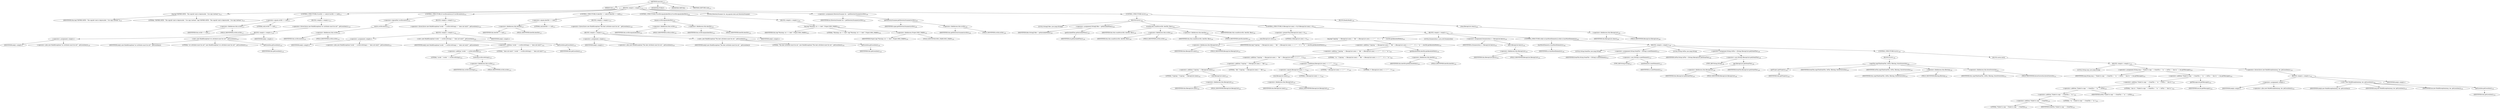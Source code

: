 digraph "execute" {  
"100" [label = <(METHOD,execute)<SUB>114</SUB>> ]
"6" [label = <(PARAM,this)<SUB>114</SUB>> ]
"101" [label = <(BLOCK,&lt;empty&gt;,&lt;empty&gt;)<SUB>114</SUB>> ]
"102" [label = <(log,log(&quot;DEPRECATED - The copydir task is deprecated.  Use copy instead.&quot;))<SUB>115</SUB>> ]
"5" [label = <(IDENTIFIER,this,log(&quot;DEPRECATED - The copydir task is deprecated.  Use copy instead.&quot;))<SUB>115</SUB>> ]
"103" [label = <(LITERAL,&quot;DEPRECATED - The copydir task is deprecated.  Use copy instead.&quot;,log(&quot;DEPRECATED - The copydir task is deprecated.  Use copy instead.&quot;))<SUB>115</SUB>> ]
"104" [label = <(CONTROL_STRUCTURE,if (srcDir == null),if (srcDir == null))<SUB>117</SUB>> ]
"105" [label = <(&lt;operator&gt;.equals,srcDir == null)<SUB>117</SUB>> ]
"106" [label = <(&lt;operator&gt;.fieldAccess,this.srcDir)<SUB>117</SUB>> ]
"107" [label = <(IDENTIFIER,this,srcDir == null)<SUB>117</SUB>> ]
"108" [label = <(FIELD_IDENTIFIER,srcDir,srcDir)<SUB>117</SUB>> ]
"109" [label = <(LITERAL,null,srcDir == null)<SUB>117</SUB>> ]
"110" [label = <(BLOCK,&lt;empty&gt;,&lt;empty&gt;)<SUB>117</SUB>> ]
"111" [label = <(&lt;operator&gt;.throw,throw new BuildException(&quot;src attribute must be set!&quot;, getLocation());)<SUB>118</SUB>> ]
"112" [label = <(BLOCK,&lt;empty&gt;,&lt;empty&gt;)<SUB>118</SUB>> ]
"113" [label = <(&lt;operator&gt;.assignment,&lt;empty&gt;)> ]
"114" [label = <(IDENTIFIER,$obj1,&lt;empty&gt;)> ]
"115" [label = <(&lt;operator&gt;.alloc,new BuildException(&quot;src attribute must be set!&quot;, getLocation()))<SUB>118</SUB>> ]
"116" [label = <(&lt;init&gt;,new BuildException(&quot;src attribute must be set!&quot;, getLocation()))<SUB>118</SUB>> ]
"117" [label = <(IDENTIFIER,$obj1,new BuildException(&quot;src attribute must be set!&quot;, getLocation()))> ]
"118" [label = <(LITERAL,&quot;src attribute must be set!&quot;,new BuildException(&quot;src attribute must be set!&quot;, getLocation()))<SUB>118</SUB>> ]
"119" [label = <(getLocation,getLocation())<SUB>119</SUB>> ]
"7" [label = <(IDENTIFIER,this,getLocation())<SUB>119</SUB>> ]
"120" [label = <(IDENTIFIER,$obj1,&lt;empty&gt;)> ]
"121" [label = <(CONTROL_STRUCTURE,if (!srcDir.exists()),if (!srcDir.exists()))<SUB>122</SUB>> ]
"122" [label = <(&lt;operator&gt;.logicalNot,!srcDir.exists())<SUB>122</SUB>> ]
"123" [label = <(exists,srcDir.exists())<SUB>122</SUB>> ]
"124" [label = <(&lt;operator&gt;.fieldAccess,this.srcDir)<SUB>122</SUB>> ]
"125" [label = <(IDENTIFIER,this,srcDir.exists())<SUB>122</SUB>> ]
"126" [label = <(FIELD_IDENTIFIER,srcDir,srcDir)<SUB>122</SUB>> ]
"127" [label = <(BLOCK,&lt;empty&gt;,&lt;empty&gt;)<SUB>122</SUB>> ]
"128" [label = <(&lt;operator&gt;.throw,throw new BuildException(&quot;srcdir &quot; + srcDir.toString() + &quot; does not exist!&quot;, getLocation());)<SUB>123</SUB>> ]
"129" [label = <(BLOCK,&lt;empty&gt;,&lt;empty&gt;)<SUB>123</SUB>> ]
"130" [label = <(&lt;operator&gt;.assignment,&lt;empty&gt;)> ]
"131" [label = <(IDENTIFIER,$obj2,&lt;empty&gt;)> ]
"132" [label = <(&lt;operator&gt;.alloc,new BuildException(&quot;srcdir &quot; + srcDir.toString() + &quot; does not exist!&quot;, getLocation()))<SUB>123</SUB>> ]
"133" [label = <(&lt;init&gt;,new BuildException(&quot;srcdir &quot; + srcDir.toString() + &quot; does not exist!&quot;, getLocation()))<SUB>123</SUB>> ]
"134" [label = <(IDENTIFIER,$obj2,new BuildException(&quot;srcdir &quot; + srcDir.toString() + &quot; does not exist!&quot;, getLocation()))> ]
"135" [label = <(&lt;operator&gt;.addition,&quot;srcdir &quot; + srcDir.toString() + &quot; does not exist!&quot;)<SUB>123</SUB>> ]
"136" [label = <(&lt;operator&gt;.addition,&quot;srcdir &quot; + srcDir.toString())<SUB>123</SUB>> ]
"137" [label = <(LITERAL,&quot;srcdir &quot;,&quot;srcdir &quot; + srcDir.toString())<SUB>123</SUB>> ]
"138" [label = <(toString,srcDir.toString())<SUB>123</SUB>> ]
"139" [label = <(&lt;operator&gt;.fieldAccess,this.srcDir)<SUB>123</SUB>> ]
"140" [label = <(IDENTIFIER,this,srcDir.toString())<SUB>123</SUB>> ]
"141" [label = <(FIELD_IDENTIFIER,srcDir,srcDir)<SUB>123</SUB>> ]
"142" [label = <(LITERAL,&quot; does not exist!&quot;,&quot;srcdir &quot; + srcDir.toString() + &quot; does not exist!&quot;)<SUB>124</SUB>> ]
"143" [label = <(getLocation,getLocation())<SUB>124</SUB>> ]
"8" [label = <(IDENTIFIER,this,getLocation())<SUB>124</SUB>> ]
"144" [label = <(IDENTIFIER,$obj2,&lt;empty&gt;)> ]
"145" [label = <(CONTROL_STRUCTURE,if (destDir == null),if (destDir == null))<SUB>127</SUB>> ]
"146" [label = <(&lt;operator&gt;.equals,destDir == null)<SUB>127</SUB>> ]
"147" [label = <(&lt;operator&gt;.fieldAccess,this.destDir)<SUB>127</SUB>> ]
"148" [label = <(IDENTIFIER,this,destDir == null)<SUB>127</SUB>> ]
"149" [label = <(FIELD_IDENTIFIER,destDir,destDir)<SUB>127</SUB>> ]
"150" [label = <(LITERAL,null,destDir == null)<SUB>127</SUB>> ]
"151" [label = <(BLOCK,&lt;empty&gt;,&lt;empty&gt;)<SUB>127</SUB>> ]
"152" [label = <(&lt;operator&gt;.throw,throw new BuildException(&quot;The dest attribute must be set.&quot;, getLocation());)<SUB>128</SUB>> ]
"153" [label = <(BLOCK,&lt;empty&gt;,&lt;empty&gt;)<SUB>128</SUB>> ]
"154" [label = <(&lt;operator&gt;.assignment,&lt;empty&gt;)> ]
"155" [label = <(IDENTIFIER,$obj3,&lt;empty&gt;)> ]
"156" [label = <(&lt;operator&gt;.alloc,new BuildException(&quot;The dest attribute must be set.&quot;, getLocation()))<SUB>128</SUB>> ]
"157" [label = <(&lt;init&gt;,new BuildException(&quot;The dest attribute must be set.&quot;, getLocation()))<SUB>128</SUB>> ]
"158" [label = <(IDENTIFIER,$obj3,new BuildException(&quot;The dest attribute must be set.&quot;, getLocation()))> ]
"159" [label = <(LITERAL,&quot;The dest attribute must be set.&quot;,new BuildException(&quot;The dest attribute must be set.&quot;, getLocation()))<SUB>128</SUB>> ]
"160" [label = <(getLocation,getLocation())<SUB>129</SUB>> ]
"9" [label = <(IDENTIFIER,this,getLocation())<SUB>129</SUB>> ]
"161" [label = <(IDENTIFIER,$obj3,&lt;empty&gt;)> ]
"162" [label = <(CONTROL_STRUCTURE,if (srcDir.equals(destDir)),if (srcDir.equals(destDir)))<SUB>132</SUB>> ]
"163" [label = <(equals,srcDir.equals(destDir))<SUB>132</SUB>> ]
"164" [label = <(&lt;operator&gt;.fieldAccess,this.srcDir)<SUB>132</SUB>> ]
"165" [label = <(IDENTIFIER,this,srcDir.equals(destDir))<SUB>132</SUB>> ]
"166" [label = <(FIELD_IDENTIFIER,srcDir,srcDir)<SUB>132</SUB>> ]
"167" [label = <(&lt;operator&gt;.fieldAccess,this.destDir)<SUB>132</SUB>> ]
"168" [label = <(IDENTIFIER,this,srcDir.equals(destDir))<SUB>132</SUB>> ]
"169" [label = <(FIELD_IDENTIFIER,destDir,destDir)<SUB>132</SUB>> ]
"170" [label = <(BLOCK,&lt;empty&gt;,&lt;empty&gt;)<SUB>132</SUB>> ]
"171" [label = <(log,log(&quot;Warning: src == dest&quot;, Project.MSG_WARN))<SUB>133</SUB>> ]
"10" [label = <(IDENTIFIER,this,log(&quot;Warning: src == dest&quot;, Project.MSG_WARN))<SUB>133</SUB>> ]
"172" [label = <(LITERAL,&quot;Warning: src == dest&quot;,log(&quot;Warning: src == dest&quot;, Project.MSG_WARN))<SUB>133</SUB>> ]
"173" [label = <(&lt;operator&gt;.fieldAccess,Project.MSG_WARN)<SUB>133</SUB>> ]
"174" [label = <(IDENTIFIER,Project,log(&quot;Warning: src == dest&quot;, Project.MSG_WARN))<SUB>133</SUB>> ]
"175" [label = <(FIELD_IDENTIFIER,MSG_WARN,MSG_WARN)<SUB>133</SUB>> ]
"176" [label = <(LOCAL,DirectoryScanner ds: org.apache.tools.ant.DirectoryScanner)> ]
"177" [label = <(&lt;operator&gt;.assignment,DirectoryScanner ds = getDirectoryScanner(srcDir))<SUB>136</SUB>> ]
"178" [label = <(IDENTIFIER,ds,DirectoryScanner ds = getDirectoryScanner(srcDir))<SUB>136</SUB>> ]
"179" [label = <(getDirectoryScanner,getDirectoryScanner(srcDir))<SUB>136</SUB>> ]
"180" [label = <(IDENTIFIER,super,getDirectoryScanner(srcDir))<SUB>136</SUB>> ]
"181" [label = <(&lt;operator&gt;.fieldAccess,this.srcDir)<SUB>136</SUB>> ]
"182" [label = <(IDENTIFIER,this,getDirectoryScanner(srcDir))<SUB>136</SUB>> ]
"183" [label = <(FIELD_IDENTIFIER,srcDir,srcDir)<SUB>136</SUB>> ]
"184" [label = <(CONTROL_STRUCTURE,try,try)<SUB>138</SUB>> ]
"185" [label = <(BLOCK,try,try)<SUB>138</SUB>> ]
"186" [label = <(LOCAL,String[] files: java.lang.String[])> ]
"187" [label = <(&lt;operator&gt;.assignment,String[] files = getIncludedFiles())<SUB>139</SUB>> ]
"188" [label = <(IDENTIFIER,files,String[] files = getIncludedFiles())<SUB>139</SUB>> ]
"189" [label = <(getIncludedFiles,getIncludedFiles())<SUB>139</SUB>> ]
"190" [label = <(IDENTIFIER,ds,getIncludedFiles())<SUB>139</SUB>> ]
"191" [label = <(scanDir,this.scanDir(srcDir, destDir, files))<SUB>140</SUB>> ]
"11" [label = <(IDENTIFIER,this,this.scanDir(srcDir, destDir, files))<SUB>140</SUB>> ]
"192" [label = <(&lt;operator&gt;.fieldAccess,this.srcDir)<SUB>140</SUB>> ]
"193" [label = <(IDENTIFIER,this,this.scanDir(srcDir, destDir, files))<SUB>140</SUB>> ]
"194" [label = <(FIELD_IDENTIFIER,srcDir,srcDir)<SUB>140</SUB>> ]
"195" [label = <(&lt;operator&gt;.fieldAccess,this.destDir)<SUB>140</SUB>> ]
"196" [label = <(IDENTIFIER,this,this.scanDir(srcDir, destDir, files))<SUB>140</SUB>> ]
"197" [label = <(FIELD_IDENTIFIER,destDir,destDir)<SUB>140</SUB>> ]
"198" [label = <(IDENTIFIER,files,this.scanDir(srcDir, destDir, files))<SUB>140</SUB>> ]
"199" [label = <(CONTROL_STRUCTURE,if (filecopyList.size() &gt; 0),if (filecopyList.size() &gt; 0))<SUB>141</SUB>> ]
"200" [label = <(&lt;operator&gt;.greaterThan,filecopyList.size() &gt; 0)<SUB>141</SUB>> ]
"201" [label = <(size,filecopyList.size())<SUB>141</SUB>> ]
"202" [label = <(&lt;operator&gt;.fieldAccess,this.filecopyList)<SUB>141</SUB>> ]
"203" [label = <(IDENTIFIER,this,filecopyList.size())<SUB>141</SUB>> ]
"204" [label = <(FIELD_IDENTIFIER,filecopyList,filecopyList)<SUB>141</SUB>> ]
"205" [label = <(LITERAL,0,filecopyList.size() &gt; 0)<SUB>141</SUB>> ]
"206" [label = <(BLOCK,&lt;empty&gt;,&lt;empty&gt;)<SUB>141</SUB>> ]
"207" [label = <(log,log(&quot;Copying &quot; + filecopyList.size() + &quot; file&quot; + (filecopyList.size() == 1 ? &quot;&quot; : &quot;s&quot;) + &quot; to &quot; + destDir.getAbsolutePath()))<SUB>142</SUB>> ]
"12" [label = <(IDENTIFIER,this,log(&quot;Copying &quot; + filecopyList.size() + &quot; file&quot; + (filecopyList.size() == 1 ? &quot;&quot; : &quot;s&quot;) + &quot; to &quot; + destDir.getAbsolutePath()))<SUB>142</SUB>> ]
"208" [label = <(&lt;operator&gt;.addition,&quot;Copying &quot; + filecopyList.size() + &quot; file&quot; + (filecopyList.size() == 1 ? &quot;&quot; : &quot;s&quot;) + &quot; to &quot; + destDir.getAbsolutePath())<SUB>142</SUB>> ]
"209" [label = <(&lt;operator&gt;.addition,&quot;Copying &quot; + filecopyList.size() + &quot; file&quot; + (filecopyList.size() == 1 ? &quot;&quot; : &quot;s&quot;) + &quot; to &quot;)<SUB>142</SUB>> ]
"210" [label = <(&lt;operator&gt;.addition,&quot;Copying &quot; + filecopyList.size() + &quot; file&quot; + (filecopyList.size() == 1 ? &quot;&quot; : &quot;s&quot;))<SUB>142</SUB>> ]
"211" [label = <(&lt;operator&gt;.addition,&quot;Copying &quot; + filecopyList.size() + &quot; file&quot;)<SUB>142</SUB>> ]
"212" [label = <(&lt;operator&gt;.addition,&quot;Copying &quot; + filecopyList.size())<SUB>142</SUB>> ]
"213" [label = <(LITERAL,&quot;Copying &quot;,&quot;Copying &quot; + filecopyList.size())<SUB>142</SUB>> ]
"214" [label = <(size,filecopyList.size())<SUB>142</SUB>> ]
"215" [label = <(&lt;operator&gt;.fieldAccess,this.filecopyList)<SUB>142</SUB>> ]
"216" [label = <(IDENTIFIER,this,filecopyList.size())<SUB>142</SUB>> ]
"217" [label = <(FIELD_IDENTIFIER,filecopyList,filecopyList)<SUB>142</SUB>> ]
"218" [label = <(LITERAL,&quot; file&quot;,&quot;Copying &quot; + filecopyList.size() + &quot; file&quot;)<SUB>142</SUB>> ]
"219" [label = <(&lt;operator&gt;.conditional,filecopyList.size() == 1 ? &quot;&quot; : &quot;s&quot;)<SUB>143</SUB>> ]
"220" [label = <(&lt;operator&gt;.equals,filecopyList.size() == 1)<SUB>143</SUB>> ]
"221" [label = <(size,filecopyList.size())<SUB>143</SUB>> ]
"222" [label = <(&lt;operator&gt;.fieldAccess,this.filecopyList)<SUB>143</SUB>> ]
"223" [label = <(IDENTIFIER,this,filecopyList.size())<SUB>143</SUB>> ]
"224" [label = <(FIELD_IDENTIFIER,filecopyList,filecopyList)<SUB>143</SUB>> ]
"225" [label = <(LITERAL,1,filecopyList.size() == 1)<SUB>143</SUB>> ]
"226" [label = <(LITERAL,&quot;&quot;,filecopyList.size() == 1 ? &quot;&quot; : &quot;s&quot;)<SUB>143</SUB>> ]
"227" [label = <(LITERAL,&quot;s&quot;,filecopyList.size() == 1 ? &quot;&quot; : &quot;s&quot;)<SUB>143</SUB>> ]
"228" [label = <(LITERAL,&quot; to &quot;,&quot;Copying &quot; + filecopyList.size() + &quot; file&quot; + (filecopyList.size() == 1 ? &quot;&quot; : &quot;s&quot;) + &quot; to &quot;)<SUB>144</SUB>> ]
"229" [label = <(getAbsolutePath,destDir.getAbsolutePath())<SUB>144</SUB>> ]
"230" [label = <(&lt;operator&gt;.fieldAccess,this.destDir)<SUB>144</SUB>> ]
"231" [label = <(IDENTIFIER,this,destDir.getAbsolutePath())<SUB>144</SUB>> ]
"232" [label = <(FIELD_IDENTIFIER,destDir,destDir)<SUB>144</SUB>> ]
"233" [label = <(LOCAL,Enumeration e: java.util.Enumeration)> ]
"234" [label = <(&lt;operator&gt;.assignment,Enumeration e = filecopyList.keys())<SUB>145</SUB>> ]
"235" [label = <(IDENTIFIER,e,Enumeration e = filecopyList.keys())<SUB>145</SUB>> ]
"236" [label = <(keys,filecopyList.keys())<SUB>145</SUB>> ]
"237" [label = <(&lt;operator&gt;.fieldAccess,this.filecopyList)<SUB>145</SUB>> ]
"238" [label = <(IDENTIFIER,this,filecopyList.keys())<SUB>145</SUB>> ]
"239" [label = <(FIELD_IDENTIFIER,filecopyList,filecopyList)<SUB>145</SUB>> ]
"240" [label = <(CONTROL_STRUCTURE,while (e.hasMoreElements()),while (e.hasMoreElements()))<SUB>146</SUB>> ]
"241" [label = <(hasMoreElements,e.hasMoreElements())<SUB>146</SUB>> ]
"242" [label = <(IDENTIFIER,e,e.hasMoreElements())<SUB>146</SUB>> ]
"243" [label = <(BLOCK,&lt;empty&gt;,&lt;empty&gt;)<SUB>146</SUB>> ]
"244" [label = <(LOCAL,String fromFile: java.lang.String)> ]
"245" [label = <(&lt;operator&gt;.assignment,String fromFile = (String) e.nextElement())<SUB>147</SUB>> ]
"246" [label = <(IDENTIFIER,fromFile,String fromFile = (String) e.nextElement())<SUB>147</SUB>> ]
"247" [label = <(&lt;operator&gt;.cast,(String) e.nextElement())<SUB>147</SUB>> ]
"248" [label = <(TYPE_REF,String,String)<SUB>147</SUB>> ]
"249" [label = <(nextElement,e.nextElement())<SUB>147</SUB>> ]
"250" [label = <(IDENTIFIER,e,e.nextElement())<SUB>147</SUB>> ]
"251" [label = <(LOCAL,String toFile: java.lang.String)> ]
"252" [label = <(&lt;operator&gt;.assignment,String toFile = (String) filecopyList.get(fromFile))<SUB>148</SUB>> ]
"253" [label = <(IDENTIFIER,toFile,String toFile = (String) filecopyList.get(fromFile))<SUB>148</SUB>> ]
"254" [label = <(&lt;operator&gt;.cast,(String) filecopyList.get(fromFile))<SUB>148</SUB>> ]
"255" [label = <(TYPE_REF,String,String)<SUB>148</SUB>> ]
"256" [label = <(get,filecopyList.get(fromFile))<SUB>148</SUB>> ]
"257" [label = <(&lt;operator&gt;.fieldAccess,this.filecopyList)<SUB>148</SUB>> ]
"258" [label = <(IDENTIFIER,this,filecopyList.get(fromFile))<SUB>148</SUB>> ]
"259" [label = <(FIELD_IDENTIFIER,filecopyList,filecopyList)<SUB>148</SUB>> ]
"260" [label = <(IDENTIFIER,fromFile,filecopyList.get(fromFile))<SUB>148</SUB>> ]
"261" [label = <(CONTROL_STRUCTURE,try,try)<SUB>149</SUB>> ]
"262" [label = <(BLOCK,try,try)<SUB>149</SUB>> ]
"263" [label = <(copyFile,copyFile(fromFile, toFile, filtering, forceOverwrite))<SUB>150</SUB>> ]
"264" [label = <(getProject,getProject())<SUB>150</SUB>> ]
"13" [label = <(IDENTIFIER,this,getProject())<SUB>150</SUB>> ]
"265" [label = <(IDENTIFIER,fromFile,copyFile(fromFile, toFile, filtering, forceOverwrite))<SUB>150</SUB>> ]
"266" [label = <(IDENTIFIER,toFile,copyFile(fromFile, toFile, filtering, forceOverwrite))<SUB>150</SUB>> ]
"267" [label = <(&lt;operator&gt;.fieldAccess,this.filtering)<SUB>150</SUB>> ]
"268" [label = <(IDENTIFIER,this,copyFile(fromFile, toFile, filtering, forceOverwrite))<SUB>150</SUB>> ]
"269" [label = <(FIELD_IDENTIFIER,filtering,filtering)<SUB>150</SUB>> ]
"270" [label = <(&lt;operator&gt;.fieldAccess,this.forceOverwrite)<SUB>151</SUB>> ]
"271" [label = <(IDENTIFIER,this,copyFile(fromFile, toFile, filtering, forceOverwrite))<SUB>151</SUB>> ]
"272" [label = <(FIELD_IDENTIFIER,forceOverwrite,forceOverwrite)<SUB>151</SUB>> ]
"273" [label = <(BLOCK,catch,catch)> ]
"274" [label = <(BLOCK,&lt;empty&gt;,&lt;empty&gt;)<SUB>152</SUB>> ]
"275" [label = <(LOCAL,String msg: java.lang.String)> ]
"276" [label = <(&lt;operator&gt;.assignment,String msg = &quot;Failed to copy &quot; + fromFile + &quot; to &quot; + toFile + &quot; due to &quot; + ioe.getMessage())<SUB>153</SUB>> ]
"277" [label = <(IDENTIFIER,msg,String msg = &quot;Failed to copy &quot; + fromFile + &quot; to &quot; + toFile + &quot; due to &quot; + ioe.getMessage())<SUB>153</SUB>> ]
"278" [label = <(&lt;operator&gt;.addition,&quot;Failed to copy &quot; + fromFile + &quot; to &quot; + toFile + &quot; due to &quot; + ioe.getMessage())<SUB>153</SUB>> ]
"279" [label = <(&lt;operator&gt;.addition,&quot;Failed to copy &quot; + fromFile + &quot; to &quot; + toFile + &quot; due to &quot;)<SUB>153</SUB>> ]
"280" [label = <(&lt;operator&gt;.addition,&quot;Failed to copy &quot; + fromFile + &quot; to &quot; + toFile)<SUB>153</SUB>> ]
"281" [label = <(&lt;operator&gt;.addition,&quot;Failed to copy &quot; + fromFile + &quot; to &quot;)<SUB>153</SUB>> ]
"282" [label = <(&lt;operator&gt;.addition,&quot;Failed to copy &quot; + fromFile)<SUB>153</SUB>> ]
"283" [label = <(LITERAL,&quot;Failed to copy &quot;,&quot;Failed to copy &quot; + fromFile)<SUB>153</SUB>> ]
"284" [label = <(IDENTIFIER,fromFile,&quot;Failed to copy &quot; + fromFile)<SUB>153</SUB>> ]
"285" [label = <(LITERAL,&quot; to &quot;,&quot;Failed to copy &quot; + fromFile + &quot; to &quot;)<SUB>153</SUB>> ]
"286" [label = <(IDENTIFIER,toFile,&quot;Failed to copy &quot; + fromFile + &quot; to &quot; + toFile)<SUB>154</SUB>> ]
"287" [label = <(LITERAL,&quot; due to &quot;,&quot;Failed to copy &quot; + fromFile + &quot; to &quot; + toFile + &quot; due to &quot;)<SUB>154</SUB>> ]
"288" [label = <(getMessage,ioe.getMessage())<SUB>154</SUB>> ]
"289" [label = <(IDENTIFIER,ioe,ioe.getMessage())<SUB>154</SUB>> ]
"290" [label = <(&lt;operator&gt;.throw,throw new BuildException(msg, ioe, getLocation());)<SUB>155</SUB>> ]
"291" [label = <(BLOCK,&lt;empty&gt;,&lt;empty&gt;)<SUB>155</SUB>> ]
"292" [label = <(&lt;operator&gt;.assignment,&lt;empty&gt;)> ]
"293" [label = <(IDENTIFIER,$obj4,&lt;empty&gt;)> ]
"294" [label = <(&lt;operator&gt;.alloc,new BuildException(msg, ioe, getLocation()))<SUB>155</SUB>> ]
"295" [label = <(&lt;init&gt;,new BuildException(msg, ioe, getLocation()))<SUB>155</SUB>> ]
"296" [label = <(IDENTIFIER,$obj4,new BuildException(msg, ioe, getLocation()))> ]
"297" [label = <(IDENTIFIER,msg,new BuildException(msg, ioe, getLocation()))<SUB>155</SUB>> ]
"298" [label = <(IDENTIFIER,ioe,new BuildException(msg, ioe, getLocation()))<SUB>155</SUB>> ]
"299" [label = <(getLocation,getLocation())<SUB>155</SUB>> ]
"14" [label = <(IDENTIFIER,this,getLocation())<SUB>155</SUB>> ]
"300" [label = <(IDENTIFIER,$obj4,&lt;empty&gt;)> ]
"301" [label = <(BLOCK,finally,finally)<SUB>159</SUB>> ]
"302" [label = <(clear,filecopyList.clear())<SUB>160</SUB>> ]
"303" [label = <(&lt;operator&gt;.fieldAccess,this.filecopyList)<SUB>160</SUB>> ]
"304" [label = <(IDENTIFIER,this,filecopyList.clear())<SUB>160</SUB>> ]
"305" [label = <(FIELD_IDENTIFIER,filecopyList,filecopyList)<SUB>160</SUB>> ]
"306" [label = <(MODIFIER,PUBLIC)> ]
"307" [label = <(MODIFIER,VIRTUAL)> ]
"308" [label = <(METHOD_RETURN,void)<SUB>114</SUB>> ]
  "100" -> "6" 
  "100" -> "101" 
  "100" -> "306" 
  "100" -> "307" 
  "100" -> "308" 
  "101" -> "102" 
  "101" -> "104" 
  "101" -> "121" 
  "101" -> "145" 
  "101" -> "162" 
  "101" -> "176" 
  "101" -> "177" 
  "101" -> "184" 
  "102" -> "5" 
  "102" -> "103" 
  "104" -> "105" 
  "104" -> "110" 
  "105" -> "106" 
  "105" -> "109" 
  "106" -> "107" 
  "106" -> "108" 
  "110" -> "111" 
  "111" -> "112" 
  "112" -> "113" 
  "112" -> "116" 
  "112" -> "120" 
  "113" -> "114" 
  "113" -> "115" 
  "116" -> "117" 
  "116" -> "118" 
  "116" -> "119" 
  "119" -> "7" 
  "121" -> "122" 
  "121" -> "127" 
  "122" -> "123" 
  "123" -> "124" 
  "124" -> "125" 
  "124" -> "126" 
  "127" -> "128" 
  "128" -> "129" 
  "129" -> "130" 
  "129" -> "133" 
  "129" -> "144" 
  "130" -> "131" 
  "130" -> "132" 
  "133" -> "134" 
  "133" -> "135" 
  "133" -> "143" 
  "135" -> "136" 
  "135" -> "142" 
  "136" -> "137" 
  "136" -> "138" 
  "138" -> "139" 
  "139" -> "140" 
  "139" -> "141" 
  "143" -> "8" 
  "145" -> "146" 
  "145" -> "151" 
  "146" -> "147" 
  "146" -> "150" 
  "147" -> "148" 
  "147" -> "149" 
  "151" -> "152" 
  "152" -> "153" 
  "153" -> "154" 
  "153" -> "157" 
  "153" -> "161" 
  "154" -> "155" 
  "154" -> "156" 
  "157" -> "158" 
  "157" -> "159" 
  "157" -> "160" 
  "160" -> "9" 
  "162" -> "163" 
  "162" -> "170" 
  "163" -> "164" 
  "163" -> "167" 
  "164" -> "165" 
  "164" -> "166" 
  "167" -> "168" 
  "167" -> "169" 
  "170" -> "171" 
  "171" -> "10" 
  "171" -> "172" 
  "171" -> "173" 
  "173" -> "174" 
  "173" -> "175" 
  "177" -> "178" 
  "177" -> "179" 
  "179" -> "180" 
  "179" -> "181" 
  "181" -> "182" 
  "181" -> "183" 
  "184" -> "185" 
  "184" -> "301" 
  "185" -> "186" 
  "185" -> "187" 
  "185" -> "191" 
  "185" -> "199" 
  "187" -> "188" 
  "187" -> "189" 
  "189" -> "190" 
  "191" -> "11" 
  "191" -> "192" 
  "191" -> "195" 
  "191" -> "198" 
  "192" -> "193" 
  "192" -> "194" 
  "195" -> "196" 
  "195" -> "197" 
  "199" -> "200" 
  "199" -> "206" 
  "200" -> "201" 
  "200" -> "205" 
  "201" -> "202" 
  "202" -> "203" 
  "202" -> "204" 
  "206" -> "207" 
  "206" -> "233" 
  "206" -> "234" 
  "206" -> "240" 
  "207" -> "12" 
  "207" -> "208" 
  "208" -> "209" 
  "208" -> "229" 
  "209" -> "210" 
  "209" -> "228" 
  "210" -> "211" 
  "210" -> "219" 
  "211" -> "212" 
  "211" -> "218" 
  "212" -> "213" 
  "212" -> "214" 
  "214" -> "215" 
  "215" -> "216" 
  "215" -> "217" 
  "219" -> "220" 
  "219" -> "226" 
  "219" -> "227" 
  "220" -> "221" 
  "220" -> "225" 
  "221" -> "222" 
  "222" -> "223" 
  "222" -> "224" 
  "229" -> "230" 
  "230" -> "231" 
  "230" -> "232" 
  "234" -> "235" 
  "234" -> "236" 
  "236" -> "237" 
  "237" -> "238" 
  "237" -> "239" 
  "240" -> "241" 
  "240" -> "243" 
  "241" -> "242" 
  "243" -> "244" 
  "243" -> "245" 
  "243" -> "251" 
  "243" -> "252" 
  "243" -> "261" 
  "245" -> "246" 
  "245" -> "247" 
  "247" -> "248" 
  "247" -> "249" 
  "249" -> "250" 
  "252" -> "253" 
  "252" -> "254" 
  "254" -> "255" 
  "254" -> "256" 
  "256" -> "257" 
  "256" -> "260" 
  "257" -> "258" 
  "257" -> "259" 
  "261" -> "262" 
  "261" -> "273" 
  "262" -> "263" 
  "263" -> "264" 
  "263" -> "265" 
  "263" -> "266" 
  "263" -> "267" 
  "263" -> "270" 
  "264" -> "13" 
  "267" -> "268" 
  "267" -> "269" 
  "270" -> "271" 
  "270" -> "272" 
  "273" -> "274" 
  "274" -> "275" 
  "274" -> "276" 
  "274" -> "290" 
  "276" -> "277" 
  "276" -> "278" 
  "278" -> "279" 
  "278" -> "288" 
  "279" -> "280" 
  "279" -> "287" 
  "280" -> "281" 
  "280" -> "286" 
  "281" -> "282" 
  "281" -> "285" 
  "282" -> "283" 
  "282" -> "284" 
  "288" -> "289" 
  "290" -> "291" 
  "291" -> "292" 
  "291" -> "295" 
  "291" -> "300" 
  "292" -> "293" 
  "292" -> "294" 
  "295" -> "296" 
  "295" -> "297" 
  "295" -> "298" 
  "295" -> "299" 
  "299" -> "14" 
  "301" -> "302" 
  "302" -> "303" 
  "303" -> "304" 
  "303" -> "305" 
}
